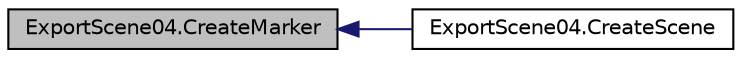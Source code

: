 digraph "ExportScene04.CreateMarker"
{
  edge [fontname="Helvetica",fontsize="10",labelfontname="Helvetica",labelfontsize="10"];
  node [fontname="Helvetica",fontsize="10",shape=record];
  rankdir="LR";
  Node26 [label="ExportScene04.CreateMarker",height=0.2,width=0.4,color="black", fillcolor="grey75", style="filled", fontcolor="black"];
  Node26 -> Node27 [dir="back",color="midnightblue",fontsize="10",style="solid"];
  Node27 [label="ExportScene04.CreateScene",height=0.2,width=0.4,color="black", fillcolor="white", style="filled",URL="$namespace_export_scene04.html#a7e8f386cc2dcb6e596b141e4b80eff56"];
}
